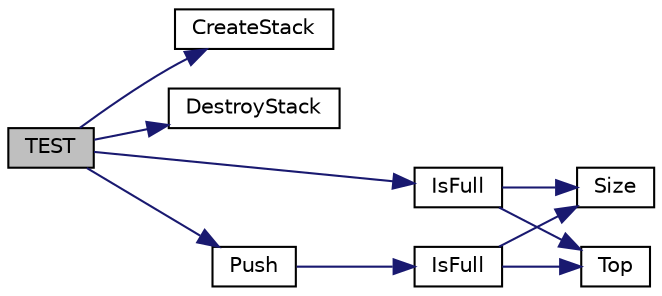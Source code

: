 digraph "TEST"
{
 // INTERACTIVE_SVG=YES
  edge [fontname="Helvetica",fontsize="10",labelfontname="Helvetica",labelfontsize="10"];
  node [fontname="Helvetica",fontsize="10",shape=record];
  rankdir="LR";
  Node88 [label="TEST",height=0.2,width=0.4,color="black", fillcolor="grey75", style="filled", fontcolor="black"];
  Node88 -> Node89 [color="midnightblue",fontsize="10",style="solid",fontname="Helvetica"];
  Node89 [label="CreateStack",height=0.2,width=0.4,color="black", fillcolor="white", style="filled",URL="$d5/d3e/_nlinhas_8h.html#ab6739548cea1cc9c9a66ac36cad97277"];
  Node88 -> Node90 [color="midnightblue",fontsize="10",style="solid",fontname="Helvetica"];
  Node90 [label="DestroyStack",height=0.2,width=0.4,color="black", fillcolor="white", style="filled",URL="$d5/d3e/_nlinhas_8h.html#aa81d697dcb1cf8b70ed83c1054a926b2"];
  Node88 -> Node91 [color="midnightblue",fontsize="10",style="solid",fontname="Helvetica"];
  Node91 [label="IsFull",height=0.2,width=0.4,color="black", fillcolor="white", style="filled",URL="$d5/d3e/_nlinhas_8h.html#a644daad98ec1f4e4c67d54cdbb2cfb8a"];
  Node91 -> Node92 [color="midnightblue",fontsize="10",style="solid",fontname="Helvetica"];
  Node92 [label="Size",height=0.2,width=0.4,color="black", fillcolor="white", style="filled",URL="$db/d38/_nlinhas_8c.html#aed7db08f44e9df22b92d90f6bd471589"];
  Node91 -> Node93 [color="midnightblue",fontsize="10",style="solid",fontname="Helvetica"];
  Node93 [label="Top",height=0.2,width=0.4,color="black", fillcolor="white", style="filled",URL="$db/d38/_nlinhas_8c.html#a6a154032624b6573f0fa1a2125616ebb"];
  Node88 -> Node94 [color="midnightblue",fontsize="10",style="solid",fontname="Helvetica"];
  Node94 [label="Push",height=0.2,width=0.4,color="black", fillcolor="white", style="filled",URL="$d5/d3e/_nlinhas_8h.html#a44d7ad59ea762c39a4db1cb3aec104b1"];
  Node94 -> Node95 [color="midnightblue",fontsize="10",style="solid",fontname="Helvetica"];
  Node95 [label="IsFull",height=0.2,width=0.4,color="black", fillcolor="white", style="filled",URL="$db/d38/_nlinhas_8c.html#a644daad98ec1f4e4c67d54cdbb2cfb8a"];
  Node95 -> Node92 [color="midnightblue",fontsize="10",style="solid",fontname="Helvetica"];
  Node95 -> Node93 [color="midnightblue",fontsize="10",style="solid",fontname="Helvetica"];
}
